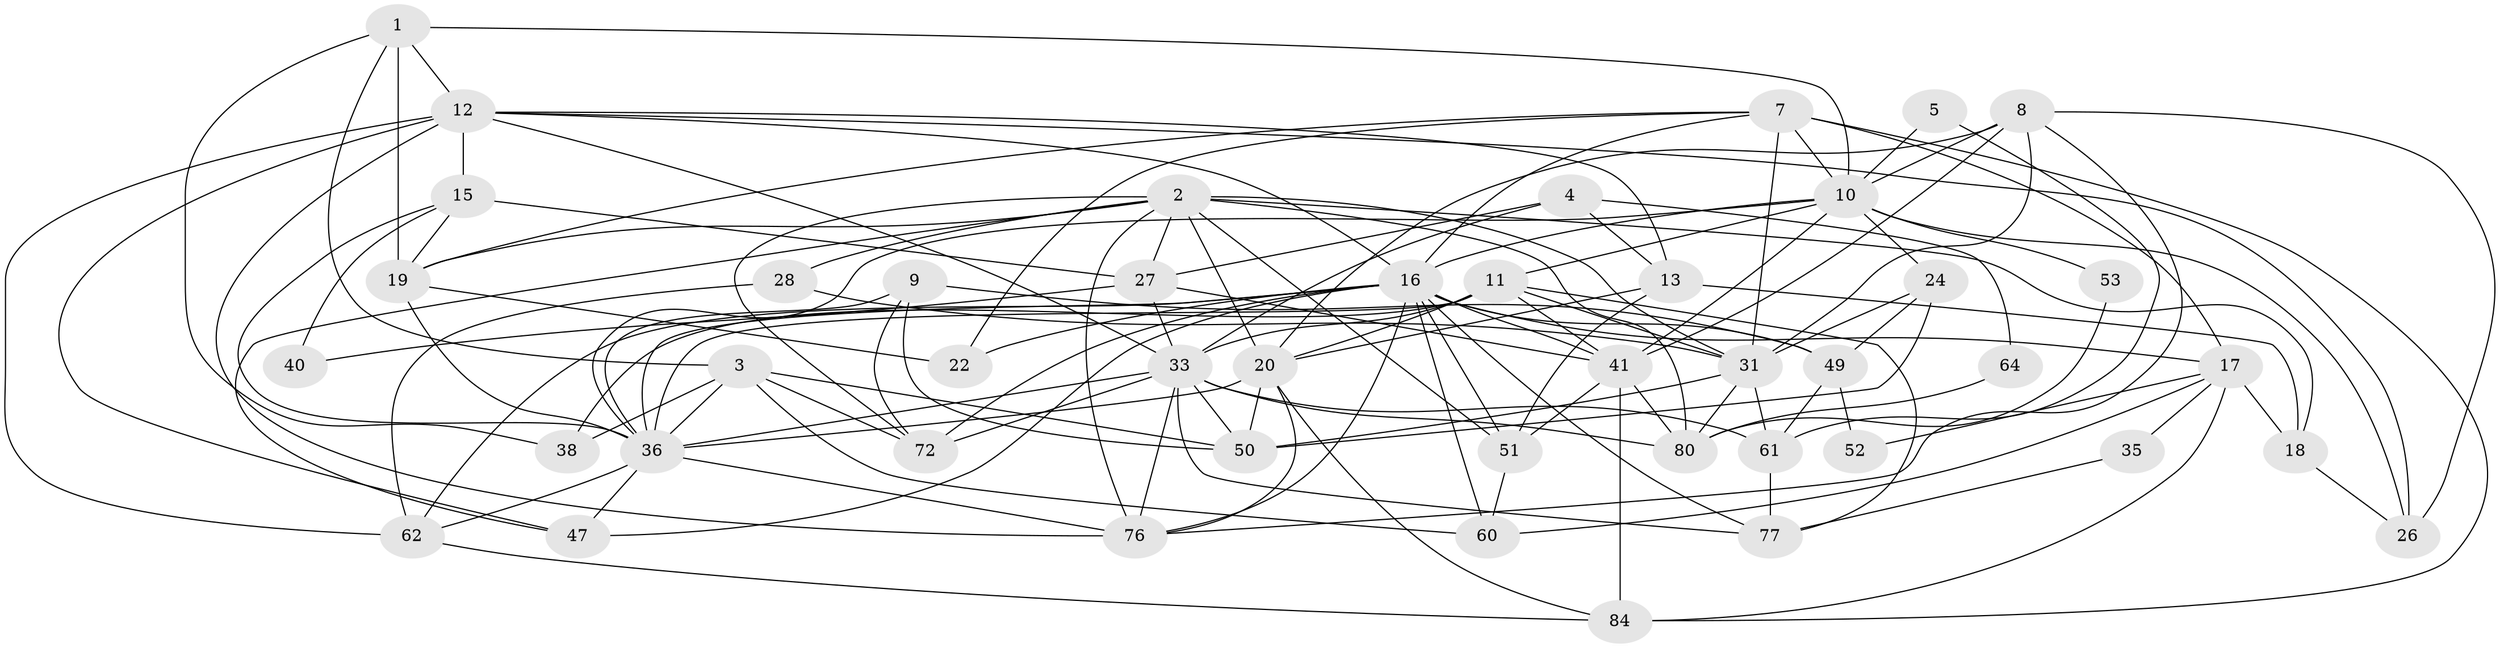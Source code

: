 // original degree distribution, {4: 0.36666666666666664, 6: 0.08888888888888889, 2: 0.12222222222222222, 5: 0.17777777777777778, 3: 0.2111111111111111, 7: 0.03333333333333333}
// Generated by graph-tools (version 1.1) at 2025/15/03/09/25 04:15:01]
// undirected, 45 vertices, 129 edges
graph export_dot {
graph [start="1"]
  node [color=gray90,style=filled];
  1 [super="+29"];
  2 [super="+44+6+75+34"];
  3;
  4;
  5;
  7 [super="+90"];
  8 [super="+66"];
  9;
  10 [super="+46"];
  11 [super="+21+54"];
  12 [super="+42"];
  13 [super="+14"];
  15 [super="+67"];
  16 [super="+63+43+23"];
  17 [super="+86"];
  18 [super="+79"];
  19 [super="+48"];
  20 [super="+25"];
  22;
  24 [super="+68"];
  26 [super="+87+82"];
  27 [super="+83"];
  28;
  31 [super="+32"];
  33 [super="+85+39+89"];
  35;
  36 [super="+45"];
  38;
  40;
  41 [super="+88"];
  47;
  49 [super="+73"];
  50 [super="+56"];
  51;
  52;
  53;
  60;
  61;
  62;
  64;
  72 [super="+78+81"];
  76;
  77;
  80;
  84;
  1 -- 19;
  1 -- 3;
  1 -- 38;
  1 -- 10;
  1 -- 12;
  2 -- 19;
  2 -- 80 [weight=2];
  2 -- 27;
  2 -- 20;
  2 -- 31;
  2 -- 72;
  2 -- 76;
  2 -- 47;
  2 -- 18;
  2 -- 51;
  2 -- 28;
  3 -- 36;
  3 -- 38;
  3 -- 50;
  3 -- 60;
  3 -- 72;
  4 -- 13;
  4 -- 64;
  4 -- 27;
  4 -- 33;
  5 -- 61;
  5 -- 10;
  7 -- 17;
  7 -- 84;
  7 -- 22;
  7 -- 31;
  7 -- 10;
  7 -- 16;
  7 -- 19;
  8 -- 20;
  8 -- 76;
  8 -- 31;
  8 -- 41;
  8 -- 26;
  8 -- 10;
  9 -- 36;
  9 -- 49;
  9 -- 50;
  9 -- 72;
  10 -- 16;
  10 -- 36;
  10 -- 24;
  10 -- 41;
  10 -- 26;
  10 -- 53;
  10 -- 11;
  11 -- 41;
  11 -- 77;
  11 -- 38;
  11 -- 33;
  11 -- 31;
  11 -- 36;
  11 -- 20;
  12 -- 33;
  12 -- 13;
  12 -- 76;
  12 -- 15;
  12 -- 47;
  12 -- 62;
  12 -- 16;
  12 -- 26;
  13 -- 18 [weight=2];
  13 -- 51;
  13 -- 20 [weight=2];
  15 -- 19;
  15 -- 40;
  15 -- 27;
  15 -- 36;
  16 -- 51;
  16 -- 41;
  16 -- 72;
  16 -- 76;
  16 -- 49;
  16 -- 22;
  16 -- 17;
  16 -- 62;
  16 -- 77;
  16 -- 60;
  16 -- 47;
  16 -- 36;
  17 -- 60;
  17 -- 18;
  17 -- 35;
  17 -- 52;
  17 -- 84;
  18 -- 26;
  19 -- 36;
  19 -- 22;
  20 -- 84;
  20 -- 50;
  20 -- 36;
  20 -- 76;
  24 -- 49;
  24 -- 31;
  24 -- 50;
  27 -- 40;
  27 -- 41;
  27 -- 33;
  28 -- 62;
  28 -- 31;
  31 -- 80;
  31 -- 50;
  31 -- 61;
  33 -- 76;
  33 -- 80;
  33 -- 50;
  33 -- 72 [weight=2];
  33 -- 77;
  33 -- 61;
  33 -- 36;
  35 -- 77;
  36 -- 76;
  36 -- 47;
  36 -- 62;
  41 -- 84;
  41 -- 80;
  41 -- 51;
  49 -- 61;
  49 -- 52;
  51 -- 60;
  53 -- 80;
  61 -- 77;
  62 -- 84;
  64 -- 80;
}
